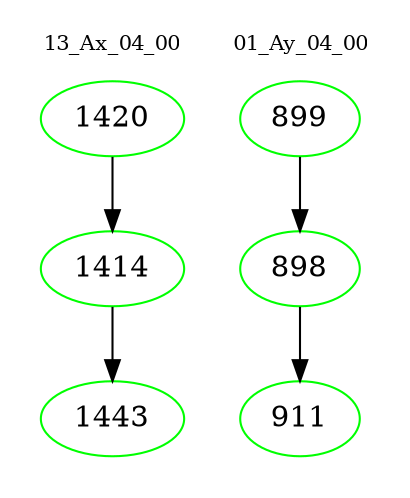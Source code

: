 digraph{
subgraph cluster_0 {
color = white
label = "13_Ax_04_00";
fontsize=10;
T0_1420 [label="1420", color="green"]
T0_1420 -> T0_1414 [color="black"]
T0_1414 [label="1414", color="green"]
T0_1414 -> T0_1443 [color="black"]
T0_1443 [label="1443", color="green"]
}
subgraph cluster_1 {
color = white
label = "01_Ay_04_00";
fontsize=10;
T1_899 [label="899", color="green"]
T1_899 -> T1_898 [color="black"]
T1_898 [label="898", color="green"]
T1_898 -> T1_911 [color="black"]
T1_911 [label="911", color="green"]
}
}
